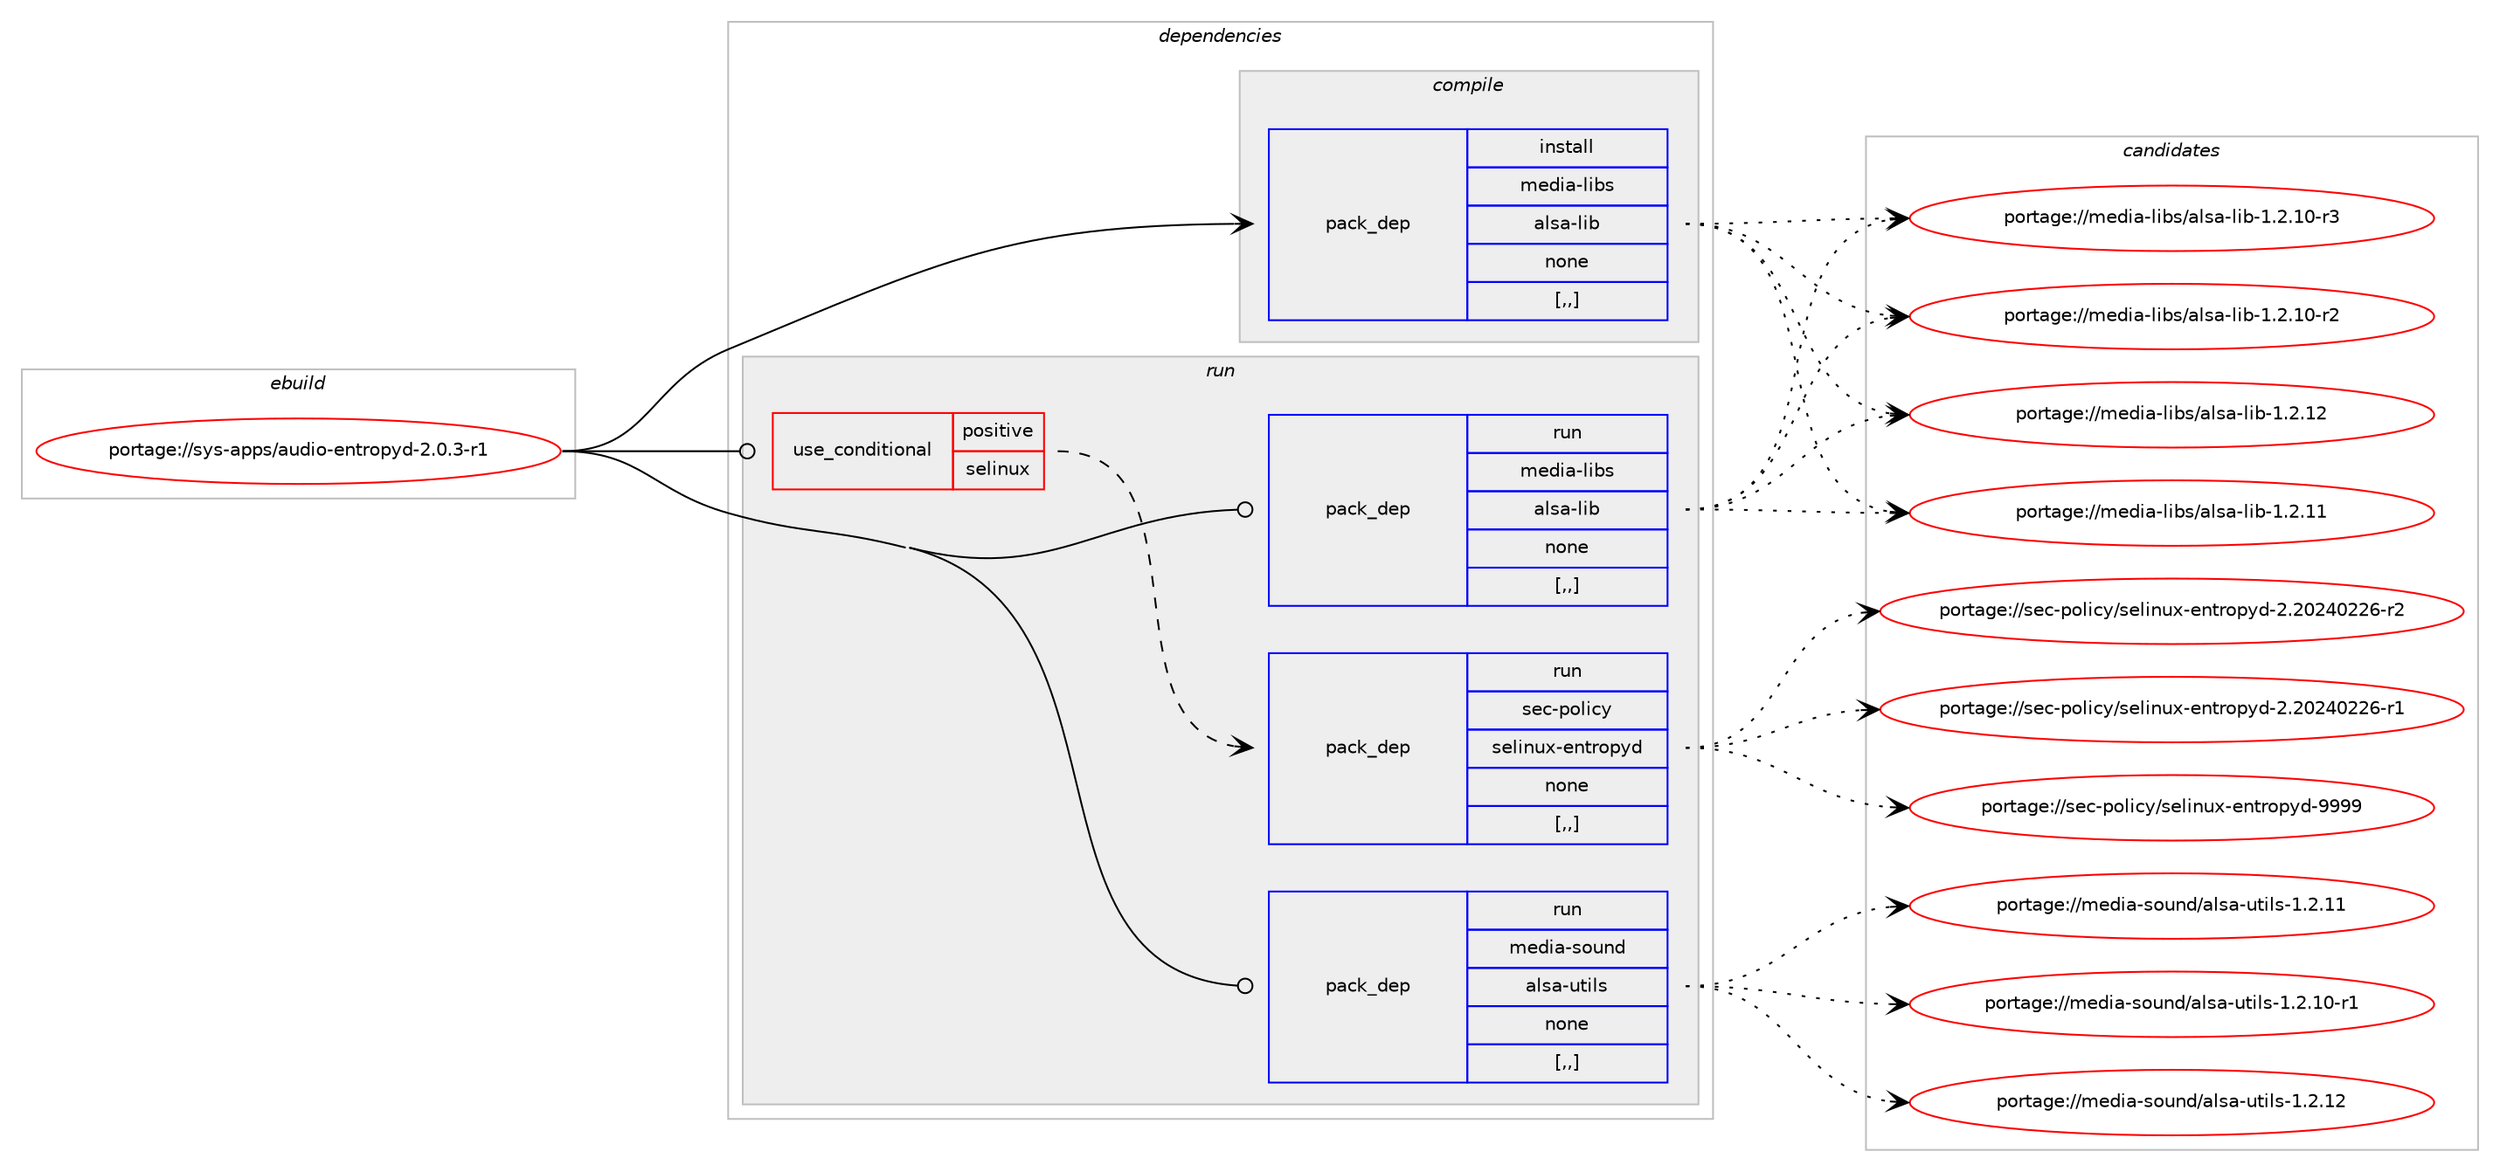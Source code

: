 digraph prolog {

# *************
# Graph options
# *************

newrank=true;
concentrate=true;
compound=true;
graph [rankdir=LR,fontname=Helvetica,fontsize=10,ranksep=1.5];#, ranksep=2.5, nodesep=0.2];
edge  [arrowhead=vee];
node  [fontname=Helvetica,fontsize=10];

# **********
# The ebuild
# **********

subgraph cluster_leftcol {
color=gray;
rank=same;
label=<<i>ebuild</i>>;
id [label="portage://sys-apps/audio-entropyd-2.0.3-r1", color=red, width=4, href="../sys-apps/audio-entropyd-2.0.3-r1.svg"];
}

# ****************
# The dependencies
# ****************

subgraph cluster_midcol {
color=gray;
label=<<i>dependencies</i>>;
subgraph cluster_compile {
fillcolor="#eeeeee";
style=filled;
label=<<i>compile</i>>;
subgraph pack2820 {
dependency3384 [label=<<TABLE BORDER="0" CELLBORDER="1" CELLSPACING="0" CELLPADDING="4" WIDTH="220"><TR><TD ROWSPAN="6" CELLPADDING="30">pack_dep</TD></TR><TR><TD WIDTH="110">install</TD></TR><TR><TD>media-libs</TD></TR><TR><TD>alsa-lib</TD></TR><TR><TD>none</TD></TR><TR><TD>[,,]</TD></TR></TABLE>>, shape=none, color=blue];
}
id:e -> dependency3384:w [weight=20,style="solid",arrowhead="vee"];
}
subgraph cluster_compileandrun {
fillcolor="#eeeeee";
style=filled;
label=<<i>compile and run</i>>;
}
subgraph cluster_run {
fillcolor="#eeeeee";
style=filled;
label=<<i>run</i>>;
subgraph cond549 {
dependency3385 [label=<<TABLE BORDER="0" CELLBORDER="1" CELLSPACING="0" CELLPADDING="4"><TR><TD ROWSPAN="3" CELLPADDING="10">use_conditional</TD></TR><TR><TD>positive</TD></TR><TR><TD>selinux</TD></TR></TABLE>>, shape=none, color=red];
subgraph pack2821 {
dependency3386 [label=<<TABLE BORDER="0" CELLBORDER="1" CELLSPACING="0" CELLPADDING="4" WIDTH="220"><TR><TD ROWSPAN="6" CELLPADDING="30">pack_dep</TD></TR><TR><TD WIDTH="110">run</TD></TR><TR><TD>sec-policy</TD></TR><TR><TD>selinux-entropyd</TD></TR><TR><TD>none</TD></TR><TR><TD>[,,]</TD></TR></TABLE>>, shape=none, color=blue];
}
dependency3385:e -> dependency3386:w [weight=20,style="dashed",arrowhead="vee"];
}
id:e -> dependency3385:w [weight=20,style="solid",arrowhead="odot"];
subgraph pack2822 {
dependency3387 [label=<<TABLE BORDER="0" CELLBORDER="1" CELLSPACING="0" CELLPADDING="4" WIDTH="220"><TR><TD ROWSPAN="6" CELLPADDING="30">pack_dep</TD></TR><TR><TD WIDTH="110">run</TD></TR><TR><TD>media-libs</TD></TR><TR><TD>alsa-lib</TD></TR><TR><TD>none</TD></TR><TR><TD>[,,]</TD></TR></TABLE>>, shape=none, color=blue];
}
id:e -> dependency3387:w [weight=20,style="solid",arrowhead="odot"];
subgraph pack2823 {
dependency3388 [label=<<TABLE BORDER="0" CELLBORDER="1" CELLSPACING="0" CELLPADDING="4" WIDTH="220"><TR><TD ROWSPAN="6" CELLPADDING="30">pack_dep</TD></TR><TR><TD WIDTH="110">run</TD></TR><TR><TD>media-sound</TD></TR><TR><TD>alsa-utils</TD></TR><TR><TD>none</TD></TR><TR><TD>[,,]</TD></TR></TABLE>>, shape=none, color=blue];
}
id:e -> dependency3388:w [weight=20,style="solid",arrowhead="odot"];
}
}

# **************
# The candidates
# **************

subgraph cluster_choices {
rank=same;
color=gray;
label=<<i>candidates</i>>;

subgraph choice2820 {
color=black;
nodesep=1;
choice109101100105974510810598115479710811597451081059845494650464950 [label="portage://media-libs/alsa-lib-1.2.12", color=red, width=4,href="../media-libs/alsa-lib-1.2.12.svg"];
choice109101100105974510810598115479710811597451081059845494650464949 [label="portage://media-libs/alsa-lib-1.2.11", color=red, width=4,href="../media-libs/alsa-lib-1.2.11.svg"];
choice1091011001059745108105981154797108115974510810598454946504649484511451 [label="portage://media-libs/alsa-lib-1.2.10-r3", color=red, width=4,href="../media-libs/alsa-lib-1.2.10-r3.svg"];
choice1091011001059745108105981154797108115974510810598454946504649484511450 [label="portage://media-libs/alsa-lib-1.2.10-r2", color=red, width=4,href="../media-libs/alsa-lib-1.2.10-r2.svg"];
dependency3384:e -> choice109101100105974510810598115479710811597451081059845494650464950:w [style=dotted,weight="100"];
dependency3384:e -> choice109101100105974510810598115479710811597451081059845494650464949:w [style=dotted,weight="100"];
dependency3384:e -> choice1091011001059745108105981154797108115974510810598454946504649484511451:w [style=dotted,weight="100"];
dependency3384:e -> choice1091011001059745108105981154797108115974510810598454946504649484511450:w [style=dotted,weight="100"];
}
subgraph choice2821 {
color=black;
nodesep=1;
choice11510199451121111081059912147115101108105110117120451011101161141111121211004557575757 [label="portage://sec-policy/selinux-entropyd-9999", color=red, width=4,href="../sec-policy/selinux-entropyd-9999.svg"];
choice115101994511211110810599121471151011081051101171204510111011611411111212110045504650485052485050544511450 [label="portage://sec-policy/selinux-entropyd-2.20240226-r2", color=red, width=4,href="../sec-policy/selinux-entropyd-2.20240226-r2.svg"];
choice115101994511211110810599121471151011081051101171204510111011611411111212110045504650485052485050544511449 [label="portage://sec-policy/selinux-entropyd-2.20240226-r1", color=red, width=4,href="../sec-policy/selinux-entropyd-2.20240226-r1.svg"];
dependency3386:e -> choice11510199451121111081059912147115101108105110117120451011101161141111121211004557575757:w [style=dotted,weight="100"];
dependency3386:e -> choice115101994511211110810599121471151011081051101171204510111011611411111212110045504650485052485050544511450:w [style=dotted,weight="100"];
dependency3386:e -> choice115101994511211110810599121471151011081051101171204510111011611411111212110045504650485052485050544511449:w [style=dotted,weight="100"];
}
subgraph choice2822 {
color=black;
nodesep=1;
choice109101100105974510810598115479710811597451081059845494650464950 [label="portage://media-libs/alsa-lib-1.2.12", color=red, width=4,href="../media-libs/alsa-lib-1.2.12.svg"];
choice109101100105974510810598115479710811597451081059845494650464949 [label="portage://media-libs/alsa-lib-1.2.11", color=red, width=4,href="../media-libs/alsa-lib-1.2.11.svg"];
choice1091011001059745108105981154797108115974510810598454946504649484511451 [label="portage://media-libs/alsa-lib-1.2.10-r3", color=red, width=4,href="../media-libs/alsa-lib-1.2.10-r3.svg"];
choice1091011001059745108105981154797108115974510810598454946504649484511450 [label="portage://media-libs/alsa-lib-1.2.10-r2", color=red, width=4,href="../media-libs/alsa-lib-1.2.10-r2.svg"];
dependency3387:e -> choice109101100105974510810598115479710811597451081059845494650464950:w [style=dotted,weight="100"];
dependency3387:e -> choice109101100105974510810598115479710811597451081059845494650464949:w [style=dotted,weight="100"];
dependency3387:e -> choice1091011001059745108105981154797108115974510810598454946504649484511451:w [style=dotted,weight="100"];
dependency3387:e -> choice1091011001059745108105981154797108115974510810598454946504649484511450:w [style=dotted,weight="100"];
}
subgraph choice2823 {
color=black;
nodesep=1;
choice10910110010597451151111171101004797108115974511711610510811545494650464950 [label="portage://media-sound/alsa-utils-1.2.12", color=red, width=4,href="../media-sound/alsa-utils-1.2.12.svg"];
choice10910110010597451151111171101004797108115974511711610510811545494650464949 [label="portage://media-sound/alsa-utils-1.2.11", color=red, width=4,href="../media-sound/alsa-utils-1.2.11.svg"];
choice109101100105974511511111711010047971081159745117116105108115454946504649484511449 [label="portage://media-sound/alsa-utils-1.2.10-r1", color=red, width=4,href="../media-sound/alsa-utils-1.2.10-r1.svg"];
dependency3388:e -> choice10910110010597451151111171101004797108115974511711610510811545494650464950:w [style=dotted,weight="100"];
dependency3388:e -> choice10910110010597451151111171101004797108115974511711610510811545494650464949:w [style=dotted,weight="100"];
dependency3388:e -> choice109101100105974511511111711010047971081159745117116105108115454946504649484511449:w [style=dotted,weight="100"];
}
}

}

